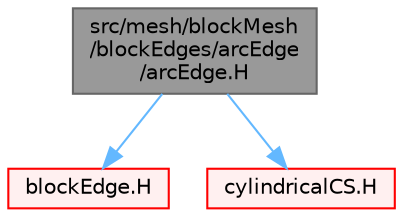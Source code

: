 digraph "src/mesh/blockMesh/blockEdges/arcEdge/arcEdge.H"
{
 // LATEX_PDF_SIZE
  bgcolor="transparent";
  edge [fontname=Helvetica,fontsize=10,labelfontname=Helvetica,labelfontsize=10];
  node [fontname=Helvetica,fontsize=10,shape=box,height=0.2,width=0.4];
  Node1 [id="Node000001",label="src/mesh/blockMesh\l/blockEdges/arcEdge\l/arcEdge.H",height=0.2,width=0.4,color="gray40", fillcolor="grey60", style="filled", fontcolor="black",tooltip=" "];
  Node1 -> Node2 [id="edge1_Node000001_Node000002",color="steelblue1",style="solid",tooltip=" "];
  Node2 [id="Node000002",label="blockEdge.H",height=0.2,width=0.4,color="red", fillcolor="#FFF0F0", style="filled",URL="$blockEdge_8H.html",tooltip=" "];
  Node1 -> Node240 [id="edge2_Node000001_Node000240",color="steelblue1",style="solid",tooltip=" "];
  Node240 [id="Node000240",label="cylindricalCS.H",height=0.2,width=0.4,color="red", fillcolor="#FFF0F0", style="filled",URL="$cylindricalCS_8H.html",tooltip=" "];
}

